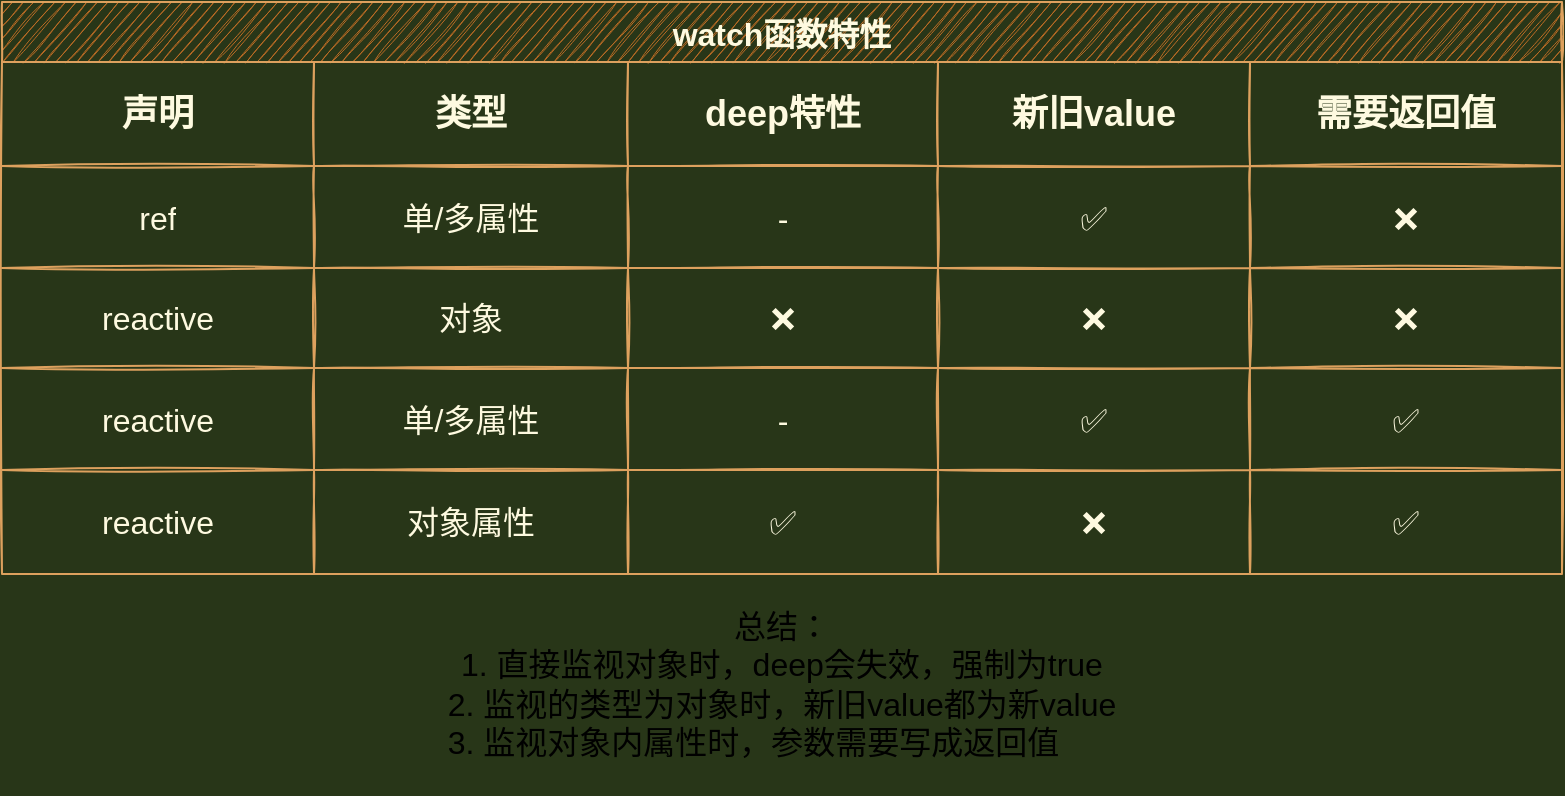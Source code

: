 <mxfile version="18.0.1" type="device"><diagram id="aIVtdEiUtPAXmt1XKpZA" name="第 1 页"><mxGraphModel dx="1092" dy="713" grid="1" gridSize="10" guides="1" tooltips="1" connect="1" arrows="1" fold="1" page="0" pageScale="1" pageWidth="1600" pageHeight="900" background="#283618" math="0" shadow="0"><root><mxCell id="0"/><mxCell id="1" parent="0"/><mxCell id="ouShAsgq3bKqMbLnbI_--3" value="watch函数特性" style="shape=table;startSize=30;container=1;collapsible=0;childLayout=tableLayout;fontStyle=1;align=center;fontSize=16;fillColor=#BC6C25;strokeColor=#DDA15E;fontColor=#FEFAE0;sketch=1;" parent="1" vertex="1"><mxGeometry x="210" y="70" width="780" height="286" as="geometry"/></mxCell><mxCell id="ouShAsgq3bKqMbLnbI_--4" value="" style="shape=tableRow;horizontal=0;startSize=0;swimlaneHead=0;swimlaneBody=0;top=0;left=0;bottom=0;right=0;collapsible=0;dropTarget=0;fillColor=none;points=[[0,0.5],[1,0.5]];portConstraint=eastwest;strokeColor=#DDA15E;fontColor=#FEFAE0;sketch=1;" parent="ouShAsgq3bKqMbLnbI_--3" vertex="1"><mxGeometry y="30" width="780" height="52" as="geometry"/></mxCell><mxCell id="ouShAsgq3bKqMbLnbI_--5" value="声明" style="shape=partialRectangle;html=1;whiteSpace=wrap;connectable=0;fillColor=none;top=0;left=0;bottom=0;right=0;overflow=hidden;fontSize=18;fontStyle=1;strokeColor=#DDA15E;fontColor=#FEFAE0;sketch=1;" parent="ouShAsgq3bKqMbLnbI_--4" vertex="1"><mxGeometry width="156" height="52" as="geometry"><mxRectangle width="156" height="52" as="alternateBounds"/></mxGeometry></mxCell><mxCell id="ouShAsgq3bKqMbLnbI_--6" value="类型" style="shape=partialRectangle;html=1;whiteSpace=wrap;connectable=0;fillColor=none;top=0;left=0;bottom=0;right=0;overflow=hidden;fontSize=18;fontStyle=1;strokeColor=#DDA15E;fontColor=#FEFAE0;sketch=1;" parent="ouShAsgq3bKqMbLnbI_--4" vertex="1"><mxGeometry x="156" width="157" height="52" as="geometry"><mxRectangle width="157" height="52" as="alternateBounds"/></mxGeometry></mxCell><mxCell id="ouShAsgq3bKqMbLnbI_--7" value="deep特性" style="shape=partialRectangle;html=1;whiteSpace=wrap;connectable=0;fillColor=none;top=0;left=0;bottom=0;right=0;overflow=hidden;fontSize=18;fontStyle=1;strokeColor=#DDA15E;fontColor=#FEFAE0;sketch=1;" parent="ouShAsgq3bKqMbLnbI_--4" vertex="1"><mxGeometry x="313" width="155" height="52" as="geometry"><mxRectangle width="155" height="52" as="alternateBounds"/></mxGeometry></mxCell><mxCell id="ouShAsgq3bKqMbLnbI_--32" value="新旧value" style="shape=partialRectangle;html=1;whiteSpace=wrap;connectable=0;fillColor=none;top=0;left=0;bottom=0;right=0;overflow=hidden;fontSize=18;fontStyle=1;strokeColor=#DDA15E;fontColor=#FEFAE0;sketch=1;" parent="ouShAsgq3bKqMbLnbI_--4" vertex="1"><mxGeometry x="468" width="156" height="52" as="geometry"><mxRectangle width="156" height="52" as="alternateBounds"/></mxGeometry></mxCell><mxCell id="ouShAsgq3bKqMbLnbI_--46" value="需要返回值" style="shape=partialRectangle;html=1;whiteSpace=wrap;connectable=0;fillColor=none;top=0;left=0;bottom=0;right=0;overflow=hidden;fontSize=18;fontStyle=1;strokeColor=#DDA15E;fontColor=#FEFAE0;sketch=1;" parent="ouShAsgq3bKqMbLnbI_--4" vertex="1"><mxGeometry x="624" width="156" height="52" as="geometry"><mxRectangle width="156" height="52" as="alternateBounds"/></mxGeometry></mxCell><mxCell id="ouShAsgq3bKqMbLnbI_--8" value="" style="shape=tableRow;horizontal=0;startSize=0;swimlaneHead=0;swimlaneBody=0;top=0;left=0;bottom=0;right=0;collapsible=0;dropTarget=0;fillColor=none;points=[[0,0.5],[1,0.5]];portConstraint=eastwest;strokeColor=#DDA15E;fontColor=#FEFAE0;sketch=1;" parent="ouShAsgq3bKqMbLnbI_--3" vertex="1"><mxGeometry y="82" width="780" height="51" as="geometry"/></mxCell><mxCell id="ouShAsgq3bKqMbLnbI_--9" value="ref" style="shape=partialRectangle;html=1;whiteSpace=wrap;connectable=0;fillColor=none;top=0;left=0;bottom=0;right=0;overflow=hidden;fontSize=16;strokeColor=#DDA15E;fontColor=#FEFAE0;sketch=1;" parent="ouShAsgq3bKqMbLnbI_--8" vertex="1"><mxGeometry width="156" height="51" as="geometry"><mxRectangle width="156" height="51" as="alternateBounds"/></mxGeometry></mxCell><mxCell id="ouShAsgq3bKqMbLnbI_--10" value="单/多属性" style="shape=partialRectangle;html=1;whiteSpace=wrap;connectable=0;fillColor=none;top=0;left=0;bottom=0;right=0;overflow=hidden;fontSize=16;strokeColor=#DDA15E;fontColor=#FEFAE0;sketch=1;" parent="ouShAsgq3bKqMbLnbI_--8" vertex="1"><mxGeometry x="156" width="157" height="51" as="geometry"><mxRectangle width="157" height="51" as="alternateBounds"/></mxGeometry></mxCell><mxCell id="ouShAsgq3bKqMbLnbI_--11" value="-" style="shape=partialRectangle;html=1;whiteSpace=wrap;connectable=0;fillColor=none;top=0;left=0;bottom=0;right=0;overflow=hidden;fontSize=16;strokeColor=#DDA15E;fontColor=#FEFAE0;sketch=1;" parent="ouShAsgq3bKqMbLnbI_--8" vertex="1"><mxGeometry x="313" width="155" height="51" as="geometry"><mxRectangle width="155" height="51" as="alternateBounds"/></mxGeometry></mxCell><mxCell id="ouShAsgq3bKqMbLnbI_--33" value="&lt;span style=&quot;&quot;&gt;✅&lt;/span&gt;" style="shape=partialRectangle;html=1;whiteSpace=wrap;connectable=0;fillColor=none;top=0;left=0;bottom=0;right=0;overflow=hidden;fontSize=16;strokeColor=#DDA15E;fontColor=#FEFAE0;sketch=1;" parent="ouShAsgq3bKqMbLnbI_--8" vertex="1"><mxGeometry x="468" width="156" height="51" as="geometry"><mxRectangle width="156" height="51" as="alternateBounds"/></mxGeometry></mxCell><mxCell id="ouShAsgq3bKqMbLnbI_--47" value="&lt;span style=&quot;&quot;&gt;❌&lt;/span&gt;" style="shape=partialRectangle;html=1;whiteSpace=wrap;connectable=0;fillColor=none;top=0;left=0;bottom=0;right=0;overflow=hidden;fontSize=16;strokeColor=#DDA15E;fontColor=#FEFAE0;sketch=1;" parent="ouShAsgq3bKqMbLnbI_--8" vertex="1"><mxGeometry x="624" width="156" height="51" as="geometry"><mxRectangle width="156" height="51" as="alternateBounds"/></mxGeometry></mxCell><mxCell id="ouShAsgq3bKqMbLnbI_--16" style="shape=tableRow;horizontal=0;startSize=0;swimlaneHead=0;swimlaneBody=0;top=0;left=0;bottom=0;right=0;collapsible=0;dropTarget=0;fillColor=none;points=[[0,0.5],[1,0.5]];portConstraint=eastwest;strokeColor=#DDA15E;fontColor=#FEFAE0;sketch=1;" parent="ouShAsgq3bKqMbLnbI_--3" vertex="1"><mxGeometry y="133" width="780" height="50" as="geometry"/></mxCell><mxCell id="ouShAsgq3bKqMbLnbI_--17" value="reactive" style="shape=partialRectangle;html=1;whiteSpace=wrap;connectable=0;fillColor=none;top=0;left=0;bottom=0;right=0;overflow=hidden;fontSize=16;strokeColor=#DDA15E;fontColor=#FEFAE0;sketch=1;" parent="ouShAsgq3bKqMbLnbI_--16" vertex="1"><mxGeometry width="156" height="50" as="geometry"><mxRectangle width="156" height="50" as="alternateBounds"/></mxGeometry></mxCell><mxCell id="ouShAsgq3bKqMbLnbI_--18" value="对象" style="shape=partialRectangle;html=1;whiteSpace=wrap;connectable=0;fillColor=none;top=0;left=0;bottom=0;right=0;overflow=hidden;fontSize=16;strokeColor=#DDA15E;fontColor=#FEFAE0;sketch=1;" parent="ouShAsgq3bKqMbLnbI_--16" vertex="1"><mxGeometry x="156" width="157" height="50" as="geometry"><mxRectangle width="157" height="50" as="alternateBounds"/></mxGeometry></mxCell><mxCell id="ouShAsgq3bKqMbLnbI_--19" value="❌" style="shape=partialRectangle;html=1;whiteSpace=wrap;connectable=0;fillColor=none;top=0;left=0;bottom=0;right=0;overflow=hidden;fontSize=16;strokeColor=#DDA15E;fontColor=#FEFAE0;sketch=1;" parent="ouShAsgq3bKqMbLnbI_--16" vertex="1"><mxGeometry x="313" width="155" height="50" as="geometry"><mxRectangle width="155" height="50" as="alternateBounds"/></mxGeometry></mxCell><mxCell id="ouShAsgq3bKqMbLnbI_--35" value="&lt;span style=&quot;&quot;&gt;❌&lt;/span&gt;" style="shape=partialRectangle;html=1;whiteSpace=wrap;connectable=0;fillColor=none;top=0;left=0;bottom=0;right=0;overflow=hidden;fontSize=16;strokeColor=#DDA15E;fontColor=#FEFAE0;sketch=1;" parent="ouShAsgq3bKqMbLnbI_--16" vertex="1"><mxGeometry x="468" width="156" height="50" as="geometry"><mxRectangle width="156" height="50" as="alternateBounds"/></mxGeometry></mxCell><mxCell id="ouShAsgq3bKqMbLnbI_--49" value="❌" style="shape=partialRectangle;html=1;whiteSpace=wrap;connectable=0;fillColor=none;top=0;left=0;bottom=0;right=0;overflow=hidden;fontSize=16;strokeColor=#DDA15E;fontColor=#FEFAE0;sketch=1;" parent="ouShAsgq3bKqMbLnbI_--16" vertex="1"><mxGeometry x="624" width="156" height="50" as="geometry"><mxRectangle width="156" height="50" as="alternateBounds"/></mxGeometry></mxCell><mxCell id="ouShAsgq3bKqMbLnbI_--24" style="shape=tableRow;horizontal=0;startSize=0;swimlaneHead=0;swimlaneBody=0;top=0;left=0;bottom=0;right=0;collapsible=0;dropTarget=0;fillColor=none;points=[[0,0.5],[1,0.5]];portConstraint=eastwest;strokeColor=#DDA15E;fontColor=#FEFAE0;sketch=1;" parent="ouShAsgq3bKqMbLnbI_--3" vertex="1"><mxGeometry y="183" width="780" height="51" as="geometry"/></mxCell><mxCell id="ouShAsgq3bKqMbLnbI_--25" value="&lt;span style=&quot;font-size: 16px;&quot;&gt;reactive&lt;/span&gt;" style="shape=partialRectangle;html=1;whiteSpace=wrap;connectable=0;fillColor=none;top=0;left=0;bottom=0;right=0;overflow=hidden;fontSize=16;strokeColor=#DDA15E;fontColor=#FEFAE0;sketch=1;" parent="ouShAsgq3bKqMbLnbI_--24" vertex="1"><mxGeometry width="156" height="51" as="geometry"><mxRectangle width="156" height="51" as="alternateBounds"/></mxGeometry></mxCell><mxCell id="ouShAsgq3bKqMbLnbI_--26" value="单/多属性" style="shape=partialRectangle;html=1;whiteSpace=wrap;connectable=0;fillColor=none;top=0;left=0;bottom=0;right=0;overflow=hidden;fontSize=16;strokeColor=#DDA15E;fontColor=#FEFAE0;sketch=1;" parent="ouShAsgq3bKqMbLnbI_--24" vertex="1"><mxGeometry x="156" width="157" height="51" as="geometry"><mxRectangle width="157" height="51" as="alternateBounds"/></mxGeometry></mxCell><mxCell id="ouShAsgq3bKqMbLnbI_--27" value="-" style="shape=partialRectangle;html=1;whiteSpace=wrap;connectable=0;fillColor=none;top=0;left=0;bottom=0;right=0;overflow=hidden;fontSize=16;strokeColor=#DDA15E;fontColor=#FEFAE0;sketch=1;" parent="ouShAsgq3bKqMbLnbI_--24" vertex="1"><mxGeometry x="313" width="155" height="51" as="geometry"><mxRectangle width="155" height="51" as="alternateBounds"/></mxGeometry></mxCell><mxCell id="ouShAsgq3bKqMbLnbI_--37" value="&lt;span style=&quot;&quot;&gt;✅&lt;/span&gt;" style="shape=partialRectangle;html=1;whiteSpace=wrap;connectable=0;fillColor=none;top=0;left=0;bottom=0;right=0;overflow=hidden;fontSize=16;strokeColor=#DDA15E;fontColor=#FEFAE0;sketch=1;" parent="ouShAsgq3bKqMbLnbI_--24" vertex="1"><mxGeometry x="468" width="156" height="51" as="geometry"><mxRectangle width="156" height="51" as="alternateBounds"/></mxGeometry></mxCell><mxCell id="ouShAsgq3bKqMbLnbI_--51" value="&lt;span style=&quot;&quot;&gt;✅&lt;/span&gt;" style="shape=partialRectangle;html=1;whiteSpace=wrap;connectable=0;fillColor=none;top=0;left=0;bottom=0;right=0;overflow=hidden;fontSize=16;strokeColor=#DDA15E;fontColor=#FEFAE0;sketch=1;" parent="ouShAsgq3bKqMbLnbI_--24" vertex="1"><mxGeometry x="624" width="156" height="51" as="geometry"><mxRectangle width="156" height="51" as="alternateBounds"/></mxGeometry></mxCell><mxCell id="ouShAsgq3bKqMbLnbI_--28" style="shape=tableRow;horizontal=0;startSize=0;swimlaneHead=0;swimlaneBody=0;top=0;left=0;bottom=0;right=0;collapsible=0;dropTarget=0;fillColor=none;points=[[0,0.5],[1,0.5]];portConstraint=eastwest;strokeColor=#DDA15E;fontColor=#FEFAE0;sketch=1;" parent="ouShAsgq3bKqMbLnbI_--3" vertex="1"><mxGeometry y="234" width="780" height="52" as="geometry"/></mxCell><mxCell id="ouShAsgq3bKqMbLnbI_--29" value="&lt;span style=&quot;font-size: 16px;&quot;&gt;reactive&lt;/span&gt;" style="shape=partialRectangle;html=1;whiteSpace=wrap;connectable=0;fillColor=none;top=0;left=0;bottom=0;right=0;overflow=hidden;fontSize=16;strokeColor=#DDA15E;fontColor=#FEFAE0;sketch=1;" parent="ouShAsgq3bKqMbLnbI_--28" vertex="1"><mxGeometry width="156" height="52" as="geometry"><mxRectangle width="156" height="52" as="alternateBounds"/></mxGeometry></mxCell><mxCell id="ouShAsgq3bKqMbLnbI_--30" value="对象属性" style="shape=partialRectangle;html=1;whiteSpace=wrap;connectable=0;fillColor=none;top=0;left=0;bottom=0;right=0;overflow=hidden;fontSize=16;strokeColor=#DDA15E;fontColor=#FEFAE0;sketch=1;" parent="ouShAsgq3bKqMbLnbI_--28" vertex="1"><mxGeometry x="156" width="157" height="52" as="geometry"><mxRectangle width="157" height="52" as="alternateBounds"/></mxGeometry></mxCell><mxCell id="ouShAsgq3bKqMbLnbI_--31" value="✅" style="shape=partialRectangle;html=1;whiteSpace=wrap;connectable=0;fillColor=none;top=0;left=0;bottom=0;right=0;overflow=hidden;fontSize=16;strokeColor=#DDA15E;fontColor=#FEFAE0;sketch=1;" parent="ouShAsgq3bKqMbLnbI_--28" vertex="1"><mxGeometry x="313" width="155" height="52" as="geometry"><mxRectangle width="155" height="52" as="alternateBounds"/></mxGeometry></mxCell><mxCell id="ouShAsgq3bKqMbLnbI_--38" value="&lt;span style=&quot;&quot;&gt;❌&lt;/span&gt;" style="shape=partialRectangle;html=1;whiteSpace=wrap;connectable=0;fillColor=none;top=0;left=0;bottom=0;right=0;overflow=hidden;fontSize=16;strokeColor=#DDA15E;fontColor=#FEFAE0;sketch=1;" parent="ouShAsgq3bKqMbLnbI_--28" vertex="1"><mxGeometry x="468" width="156" height="52" as="geometry"><mxRectangle width="156" height="52" as="alternateBounds"/></mxGeometry></mxCell><mxCell id="ouShAsgq3bKqMbLnbI_--52" value="&lt;span style=&quot;&quot;&gt;✅&lt;/span&gt;" style="shape=partialRectangle;html=1;whiteSpace=wrap;connectable=0;fillColor=none;top=0;left=0;bottom=0;right=0;overflow=hidden;fontSize=16;strokeColor=#DDA15E;fontColor=#FEFAE0;sketch=1;" parent="ouShAsgq3bKqMbLnbI_--28" vertex="1"><mxGeometry x="624" width="156" height="52" as="geometry"><mxRectangle width="156" height="52" as="alternateBounds"/></mxGeometry></mxCell><mxCell id="QypWJUoxghZk5mkbfjkA-1" value="&lt;font style=&quot;font-size: 16px;&quot;&gt;总结：&lt;br&gt;1. 直接监视对象时，deep会失效，强制为true&lt;br&gt;&lt;div style=&quot;text-align: left;&quot;&gt;&lt;span style=&quot;background-color: initial;&quot;&gt;2. 监视的类型为对象时，新旧value都为新value&lt;br&gt;3. 监视对象内属性时，参数需要写成返回值&lt;/span&gt;&lt;/div&gt;&lt;/font&gt;" style="text;html=1;strokeColor=none;fillColor=none;align=center;verticalAlign=middle;whiteSpace=wrap;rounded=0;spacing=2;spacingTop=0;" vertex="1" parent="1"><mxGeometry x="380" y="356" width="440" height="110" as="geometry"/></mxCell></root></mxGraphModel></diagram></mxfile>